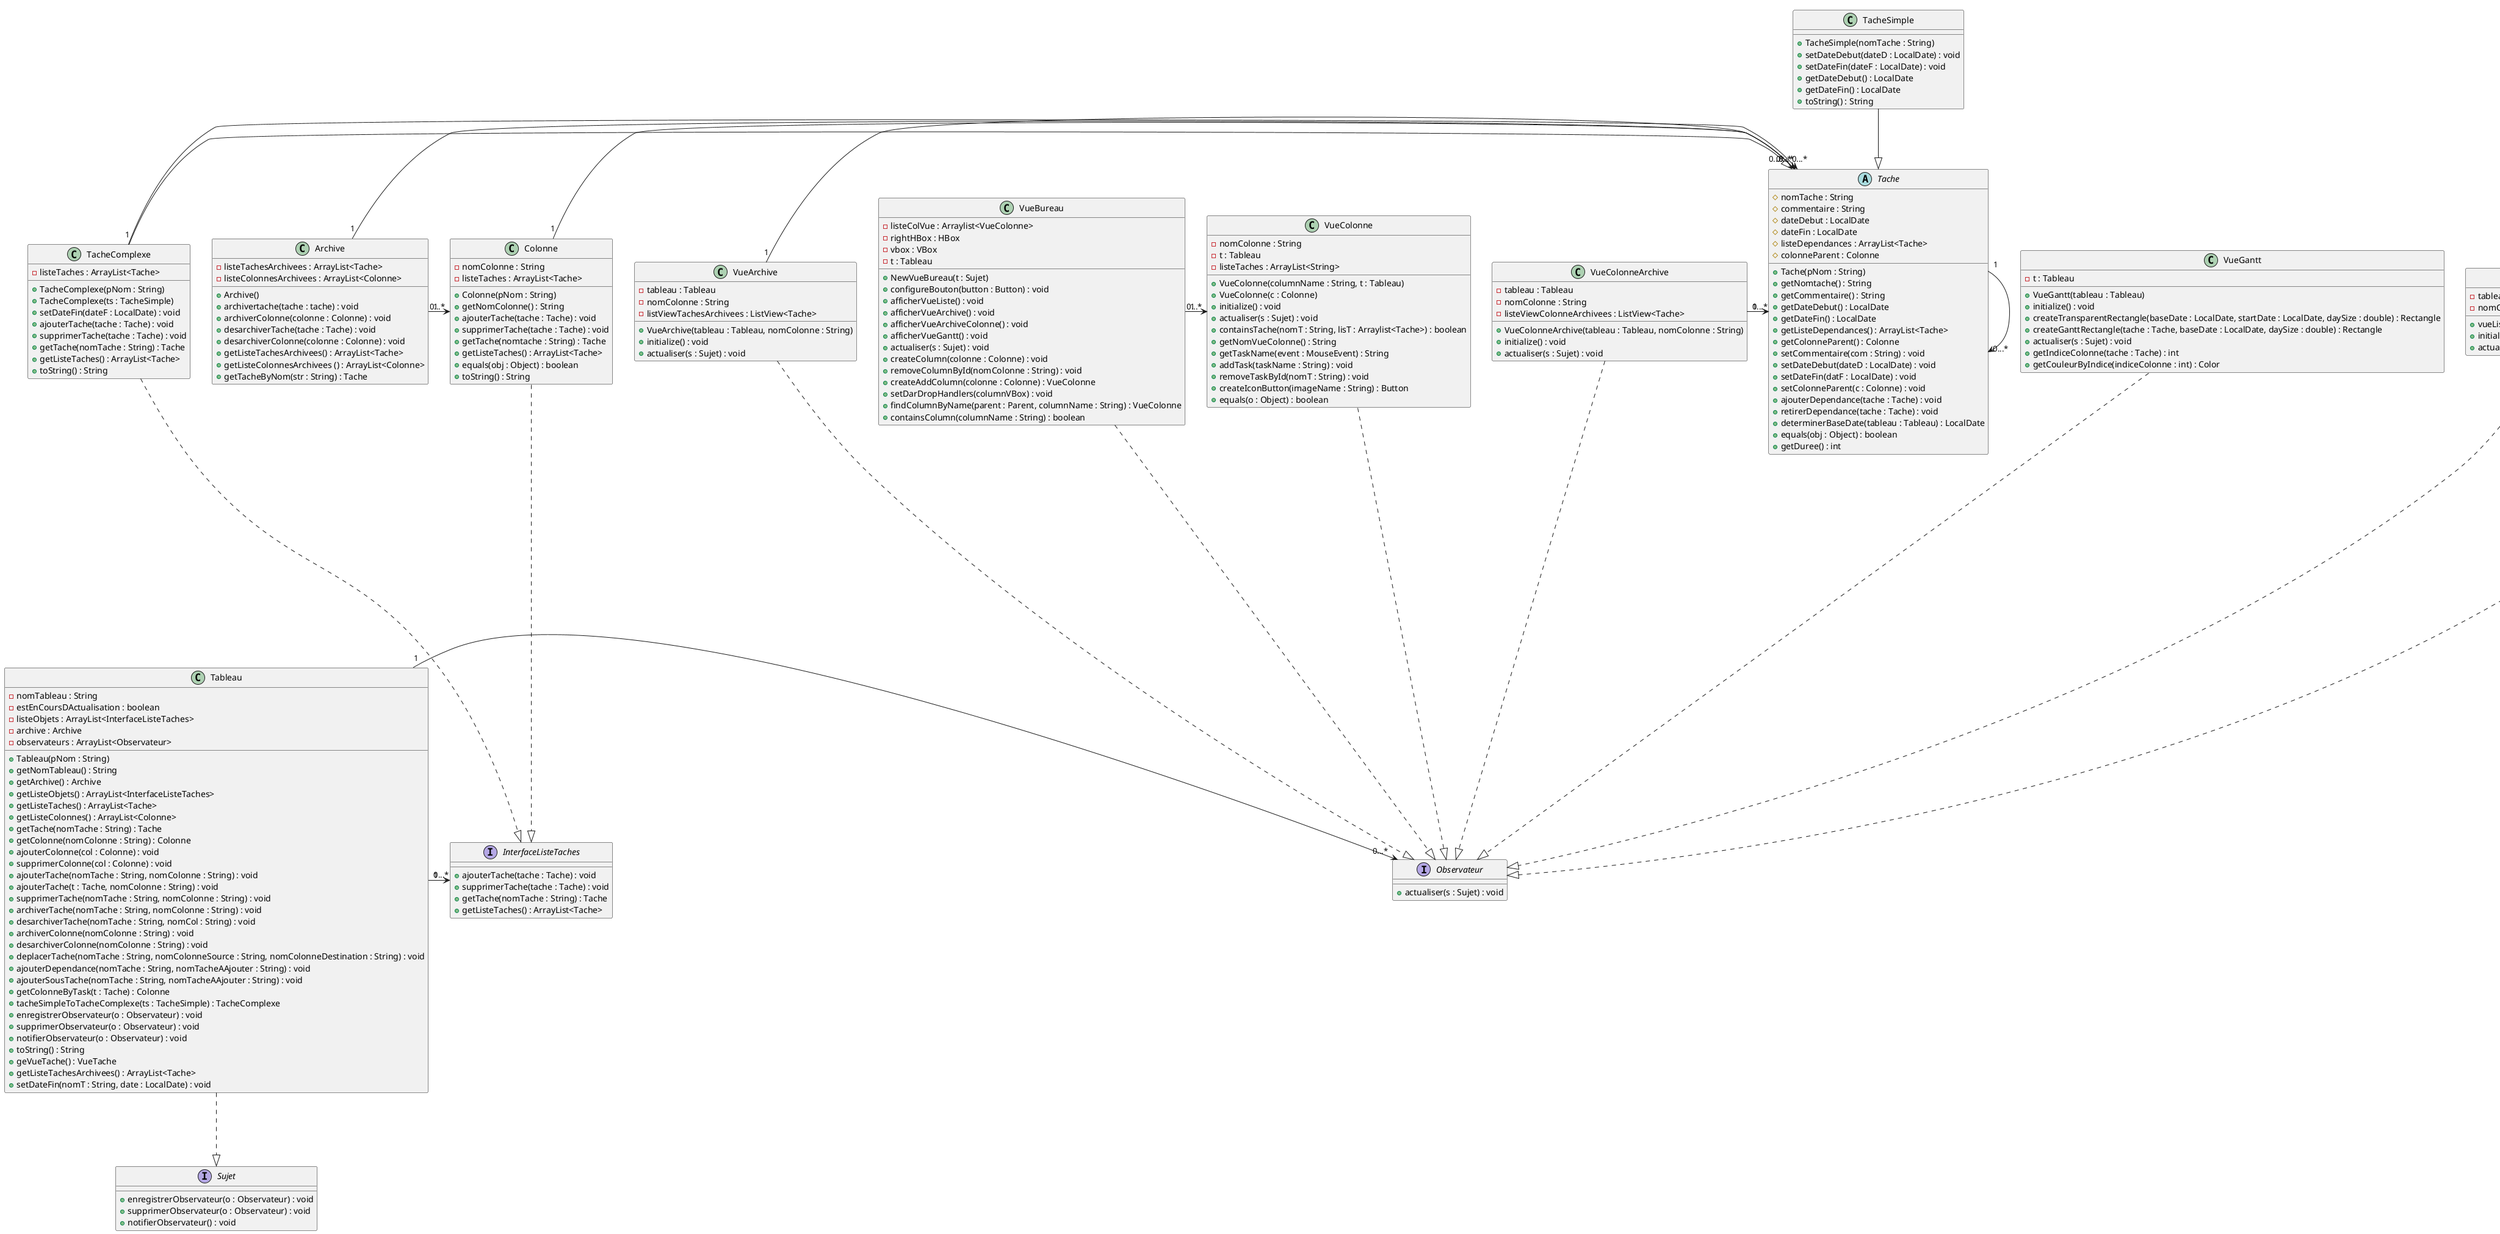 @startuml
'https://plantuml.com/class-diagram

class ControlArchivageColonne {
- tab : Tableau
- nomCol : String
+ ControlArchivageColonne(t : Tableau, nomCol : String)
+ handle(event : ActionEvent) : void
+ extraireNomColonneDeID(idBouton : String) : String
+ getTab() : Tableau
}

class ControlArchivageTache {
- tab : Tableau
- nomCol : String
- nomTache : String
+ ControlArchivageTache(t : Tableau, nomTache : String, nomCol : String)
+ handle(event : ActionEvent) : void
+ extraireNomTacheDeID(idbouton : String) : String
+ getTab() : Tableau
}

class ControlBoutonsModifTache {
- tab : Tableau
- listeNomsTaches : ArrayList<String>
+ ControlBoutonsModifTache(t : Tableau)
+ handle(event : ActionEvent) : void
+ majListeNomTaches() : void
+ extraireNomTacheID(idBouton : String) : String
}

class ControlCreationColonne {
- tab : Tableau
+ ControlCreationColonne(t : Tableau)
+ getTab() : Tableau
+ handle(event : ActionEvent) : void
}

class ControlCreationTableau {
- listeTab : ListeTableaux
+ ControlCreationTableau(lt : ListeTableaux)
+ getListeTab() : ListeTableaux
+ handle(event : ActionEvent) : void
}

class ControlCreationTache {
- tab : Tableau
- listeNomColonnes : ArrayList<String>
+ ControlCreationTache(t : Tableau)
+ getTab() : Tableau
+ getListeNomColonnes() : ArrayList<String>
+ handle(event : ActionEvent) : void
+ majListeNomColonne() : void
+ extraireNomColonneDeID(idBouton : String) : String
}

class ControlDesarchivageColonne {
- tab : Tableau
- nomCol : String
+ ControlDesarchivageColonne(t : Tableau, nomCol : String)
+ getTab() : Tableau
+ handle((event : ActionEvent) : void
}

class ControlDesarchivageTache {
- tab : Tableau
- nomCol : String
- nomTache : String
+ ControlCreationTache(t : Tableau, nomTache : String, nomCol : String)
+ getTab() : Tableau
+ handle(event : ActionEvent) : void
}

class ControlModificationTache {
- tab : Tableau
- tache : Tache
+ ControlModificationtache(t : Tableau, tt : Tache)
+ getTab() : Tableau
+ handle(event : ActionEvent) : void
}

class ControlSuppressionColonne {
- tab : Tableau
+ ControlSuppressionColonne(t : Tableau)
+ handle(event : ActionEvent) : void
+ getTab() : Tableau
+ extraireNomColonneDeID(idBouton : String)
}

class ControlSuppressionTableau {
- listeTab : ListeTableaux
+ ControlSuppressionTableau(lt : ListeTableaux)
+ handle(event : ActionEvent) : void
+ getListeTab() : ListeTableau
+ extraireNomTableauDeID(idBouton : String) : String
}

class ControlSuppressionTache {
- tab : Tableau
- nomCol : String
- nomTache :String
+ ControlSuppressionTache(t : Tableau, nomCol : String, nomTache : String)
+ handle(event : ActionEvent) : void
+ getTab() : Tableau
+ getNomCol() : String
+ getNomTache() : String
}

class Archive {
- listeTachesArchivees : ArrayList<Tache>
- listeColonnesArchivees : ArrayList<Colonne>
+ Archive()
+ archivertache(tache : tache) : void
+ archiverColonne(colonne : Colonne) : void
+ desarchiverTache(tache : Tache) : void
+ desarchiverColonne(colonne : Colonne) : void
+ getListeTachesArchivees() : ArrayList<Tache>
+ getListeColonnesArchivees () : ArrayList<Colonne>
+ getTacheByNom(str : String) : Tache
}

class Colonne {
- nomColonne : String
- listeTaches : ArrayList<Tache>
+ Colonne(pNom : String)
+ getNomColonne() : String
+ ajouterTache(tache : Tache) : void
+ supprimerTache(tache : Tache) : void
+ getTache(nomtache : String) : Tache
+ getListeTaches() : ArrayList<Tache>
+ equals(obj : Object) : boolean
+ toString() : String
}

interface InterfaceListeTaches {
+ ajouterTache(tache : Tache) : void
+ supprimerTache(tache : Tache) : void
+ getTache(nomTache : String) : Tache
+ getListeTaches() : ArrayList<Tache>
}

class ListeTableaux {
- tableaux : ArrayList<Tableau>
+ ListeTableaux()
+ ajouterTableau(yab : Tableau) : void
+ supprimerTableau(tab : Tableau) : void
+ getTableau(nomTab : String) : Tableau
+ getListeTableaux() : ArrayList<Tableau>
}

interface Observateur {
+ actualiser(s : Sujet) : void
}

interface Sujet {
+ enregistrerObservateur(o : Observateur) : void
+ supprimerObservateur(o : Observateur) : void
+ notifierObservateur() : void
}

class Tableau {
- nomTableau : String
- estEnCoursDActualisation : boolean
- listeObjets : ArrayList<InterfaceListeTaches>
- archive : Archive
- observateurs : ArrayList<Observateur>
+ Tableau(pNom : String)
+ getNomTableau() : String
+ getArchive() : Archive
+ getListeObjets() : ArrayList<InterfaceListeTaches>
+ getListeTaches() : ArrayList<Tache>
+ getListeColonnes() : ArrayList<Colonne>
+ getTache(nomTache : String) : Tache
+ getColonne(nomColonne : String) : Colonne
+ ajouterColonne(col : Colonne) : void
+ supprimerColonne(col : Colonne) : void
+ ajouterTache(nomTache : String, nomColonne : String) : void
+ ajouterTache(t : Tache, nomColonne : String) : void
+ supprimerTache(nomTache : String, nomColonne : String) : void
+ archiverTache(nomTache : String, nomColonne : String) : void
+ desarchiverTache(nomTache : String, nomCol : String) : void
+ archiverColonne(nomColonne : String) : void
+ desarchiverColonne(nomColonne : String) : void
+ deplacerTache(nomTache : String, nomColonneSource : String, nomColonneDestination : String) : void
+ ajouterDependance(nomTache : String, nomTacheAAjouter : String) : void
+ ajouterSousTache(nomTache : String, nomTacheAAjouter : String) : void
+ getColonneByTask(t : Tache) : Colonne
+ tacheSimpleToTacheComplexe(ts : TacheSimple) : TacheComplexe
+ enregistrerObservateur(o : Observateur) : void
+ supprimerObservateur(o : Observateur) : void
+ notifierObservateur(o : Observateur) : void
+ toString() : String
+ geVueTache() : VueTache
+ getListeTachesArchivees() : ArrayList<Tache>
+ setDateFin(nomT : String, date : LocalDate) : void
}

abstract class Tache {
# nomTache : String
# commentaire : String
# dateDebut : LocalDate
# dateFin : LocalDate
# listeDependances : ArrayList<Tache>
# colonneParent : Colonne
+ Tache(pNom : String)
+ getNomtache() : String
+ getCommentaire() : String
+ getDateDebut() : LocalDate
+ getDateFin() : LocalDate
+ getListeDependances() : ArrayList<Tache>
+ getColonneParent() : Colonne
+ setCommentaire(com : String) : void
+ setDateDebut(dateD : LocalDate) : void
+ setDateFin(datF : LocalDate) : void
+ setColonneParent(c : Colonne) : void
+ ajouterDependance(tache : Tache) : void
+ retirerDependance(tache : Tache) : void
+ determinerBaseDate(tableau : Tableau) : LocalDate
+ equals(obj : Object) : boolean
+ getDuree() : int
}

class TacheComplexe {
- listeTaches : ArrayList<Tache>
+ TacheComplexe(pNom : String)
+ TacheComplexe(ts : TacheSimple)
+ setDateFin(dateF : LocalDate) : void
+ ajouterTache(tache : Tache) : void
+ supprimerTache(tache : Tache) : void
+ getTache(nomTache : String) : Tache
+ getListeTaches() : ArrayList<Tache>
+ toString() : String
}

class TacheSimple {
+ TacheSimple(nomTache : String)
+ setDateDebut(dateD : LocalDate) : void
+ setDateFin(dateF : LocalDate) : void
+ getDateDebut() : LocalDate
+ getDateFin() : LocalDate
+ toString() : String
}

class VueArchive {
- tableau : Tableau
- nomColonne : String
- listViewTachesArchivees : ListView<Tache>
+ VueArchive(tableau : Tableau, nomColonne : String)
+ initialize() : void
+ actualiser(s : Sujet) : void
}

class VueBureau {
- listeColVue : Arraylist<VueColonne>
- rightHBox : HBox
- vbox : VBox
- t : Tableau
+ NewVueBureau(t : Sujet)
+ configureBouton(button : Button) : void
+ afficherVueListe() : void
+ afficherVueArchive() : void
+ afficherVueArchiveColonne() : void
+ afficherVueGantt() : void
+ actualiser(s : Sujet) : void
+ createColumn(colonne : Colonne) : void
+ removeColumnById(nomColonne : String) : void
+ createAddColumn(colonne : Colonne) : VueColonne
+ setDarDropHandlers(columnVBox) : void
+ findColumnByName(parent : Parent, columnName : String) : VueColonne
+ containsColumn(columnName : String) : boolean
}

class VueColonne {
- nomColonne : String
- t : Tableau
- listeTaches : ArrayList<String>
+ VueColonne(columnName : String, t : Tableau)
+ VueColonne(c : Colonne)
+ initialize() : void
+ actualiser(s : Sujet) : void
+ containsTache(nomT : String, lisT : Arraylist<Tache>) : boolean
+ getNomVueColonne() : String
+ getTaskName(event : MouseEvent) : String
+ addTask(taskName : String) : void
+ removeTaskById(nomT : String) : void
+ createIconButton(imageName : String) : Button
+ equals(o : Object) : boolean
}

class VueColonneArchive {
- tableau : Tableau
- nomColonne : String
- listeViewColonneArchivees : ListView<Tache>
+ VueColonneArchive(tableau : Tableau, nomColonne : String)
+ initialize() : void
+ actualiser(s : Sujet) : void
}

class VueGantt {
- t : Tableau
+ VueGantt(tableau : Tableau)
+ initialize() : void
+ createTransparentRectangle(baseDate : LocalDate, startDate : LocalDate, daySize : double) : Rectangle
+ createGanttRectangle(tache : Tache, baseDate : LocalDate, daySize : double) : Rectangle
+ actualiser(s : Sujet) : void
+ getIndiceColonne(tache : Tache) : int
+ getCouleurByIndice(indiceColonne : int) : Color
}

class VueListe {
- tableau : Tableau
- nomColonne : String
+ vueListe(tableau : Tableau, nomColonne : String)
+ initialize() : void
+ actualiser(s : Sujet) : void
}

class VueTache {
- datePickerDebut : DatePicker
- datePickerFin : DatePicker
- dateDebutSelectionnee : LocalDate
- dateFinSelectionnee : LocalDate
- t : Tache
- listeDep : ObservableList<String>
- listeSousT : ObservableList<String>
- vueDep : ObservableList<String>
- vueSt : ObservableList<String>
- dependanceSelectionnee : String
- sousTacheSelectionnee : String
- tab : Tableau
- dependListView : ListView<String>
- commentTextArea : TextArea
- vBoxListeSousTache : VBox
+ VueTache(t : Tache, tab : Tableau)
+ actualiser(s : Sujet) : void
+ getDependanceSelectionnee() : String
+ resetDependanceSelectionnee() : void
+ getSousTacheSelectionnee() : String
+ resetSousTacheSelectionnee() : void
+ getDateDebutSelectionnee()  : LocalDate
+ resetDateDebutSelectionnee() : void
+ getDateFinSelectionnee() : void
+ resetDateFinSelectionnee() : void
}


Colonne -.-|> InterfaceListeTaches
Tableau -.-|> Sujet
TacheComplexe -.-|> InterfaceListeTaches
VueArchive -.-|> Observateur
VueBureau -.-|> Observateur
VueColonne -.-|> Observateur
VueColonneArchive -.-|> Observateur
VueGantt -.-|> Observateur
VueListe -.-|> Observateur
VueTache -.-|> Observateur
TacheComplexe --|> Tache
TacheSimple --|> Tache


Archive "1" -> "0...*" Tache
Archive "1" -> "0...*" Colonne
Colonne "1" -> "0...*" Tache
Tableau "1" -> "0...*" InterfaceListeTaches
Tableau "1" -> "0...*" Observateur
Tache "1" -> "0...*" Tache
TacheComplexe "1" -> "0...*" Tache
VueArchive "1" -> "0...*" Tache
VueBureau "1" -> "0...*" VueColonne
VueColonneArchive "1" -> "0...*" Tache

@enduml
